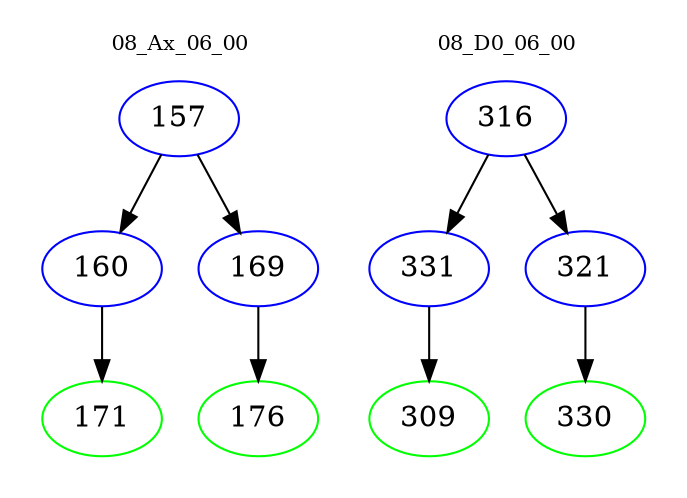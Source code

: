digraph{
subgraph cluster_0 {
color = white
label = "08_Ax_06_00";
fontsize=10;
T0_157 [label="157", color="blue"]
T0_157 -> T0_160 [color="black"]
T0_160 [label="160", color="blue"]
T0_160 -> T0_171 [color="black"]
T0_171 [label="171", color="green"]
T0_157 -> T0_169 [color="black"]
T0_169 [label="169", color="blue"]
T0_169 -> T0_176 [color="black"]
T0_176 [label="176", color="green"]
}
subgraph cluster_1 {
color = white
label = "08_D0_06_00";
fontsize=10;
T1_316 [label="316", color="blue"]
T1_316 -> T1_331 [color="black"]
T1_331 [label="331", color="blue"]
T1_331 -> T1_309 [color="black"]
T1_309 [label="309", color="green"]
T1_316 -> T1_321 [color="black"]
T1_321 [label="321", color="blue"]
T1_321 -> T1_330 [color="black"]
T1_330 [label="330", color="green"]
}
}
